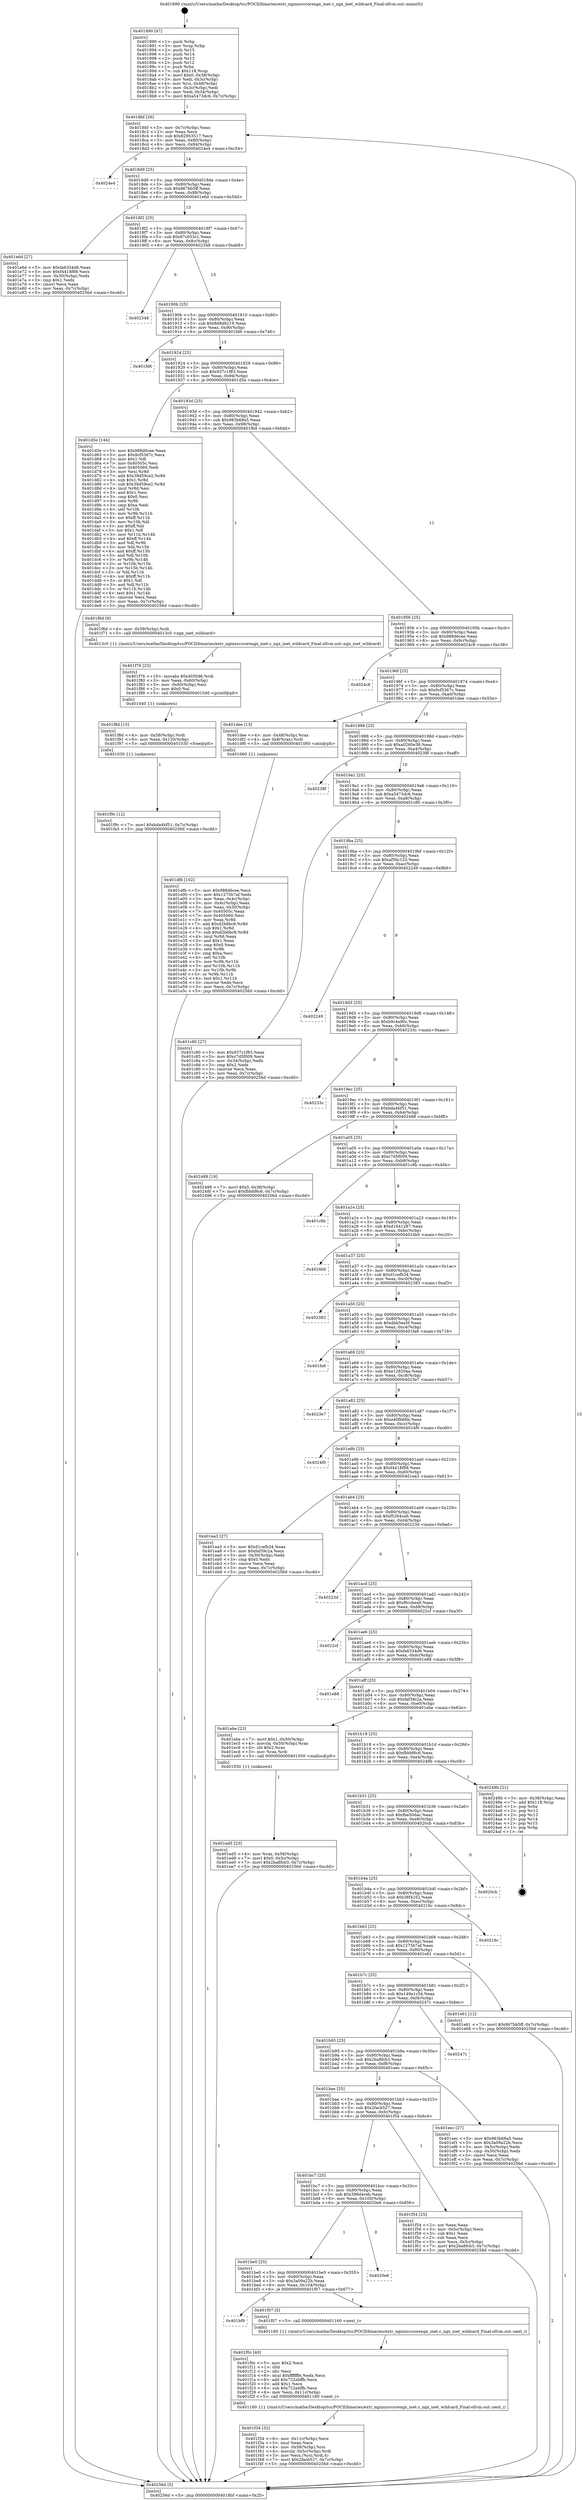 digraph "0x401890" {
  label = "0x401890 (/mnt/c/Users/mathe/Desktop/tcc/POCII/binaries/extr_nginxsrccorengx_inet.c_ngx_inet_wildcard_Final-ollvm.out::main(0))"
  labelloc = "t"
  node[shape=record]

  Entry [label="",width=0.3,height=0.3,shape=circle,fillcolor=black,style=filled]
  "0x4018bf" [label="{
     0x4018bf [26]\l
     | [instrs]\l
     &nbsp;&nbsp;0x4018bf \<+3\>: mov -0x7c(%rbp),%eax\l
     &nbsp;&nbsp;0x4018c2 \<+2\>: mov %eax,%ecx\l
     &nbsp;&nbsp;0x4018c4 \<+6\>: sub $0x82953517,%ecx\l
     &nbsp;&nbsp;0x4018ca \<+3\>: mov %eax,-0x80(%rbp)\l
     &nbsp;&nbsp;0x4018cd \<+6\>: mov %ecx,-0x84(%rbp)\l
     &nbsp;&nbsp;0x4018d3 \<+6\>: je 00000000004024e4 \<main+0xc54\>\l
  }"]
  "0x4024e4" [label="{
     0x4024e4\l
  }", style=dashed]
  "0x4018d9" [label="{
     0x4018d9 [25]\l
     | [instrs]\l
     &nbsp;&nbsp;0x4018d9 \<+5\>: jmp 00000000004018de \<main+0x4e\>\l
     &nbsp;&nbsp;0x4018de \<+3\>: mov -0x80(%rbp),%eax\l
     &nbsp;&nbsp;0x4018e1 \<+5\>: sub $0x867bb5ff,%eax\l
     &nbsp;&nbsp;0x4018e6 \<+6\>: mov %eax,-0x88(%rbp)\l
     &nbsp;&nbsp;0x4018ec \<+6\>: je 0000000000401e6d \<main+0x5dd\>\l
  }"]
  Exit [label="",width=0.3,height=0.3,shape=circle,fillcolor=black,style=filled,peripheries=2]
  "0x401e6d" [label="{
     0x401e6d [27]\l
     | [instrs]\l
     &nbsp;&nbsp;0x401e6d \<+5\>: mov $0xfa6334d6,%eax\l
     &nbsp;&nbsp;0x401e72 \<+5\>: mov $0xf4418f88,%ecx\l
     &nbsp;&nbsp;0x401e77 \<+3\>: mov -0x30(%rbp),%edx\l
     &nbsp;&nbsp;0x401e7a \<+3\>: cmp $0x1,%edx\l
     &nbsp;&nbsp;0x401e7d \<+3\>: cmovl %ecx,%eax\l
     &nbsp;&nbsp;0x401e80 \<+3\>: mov %eax,-0x7c(%rbp)\l
     &nbsp;&nbsp;0x401e83 \<+5\>: jmp 000000000040256d \<main+0xcdd\>\l
  }"]
  "0x4018f2" [label="{
     0x4018f2 [25]\l
     | [instrs]\l
     &nbsp;&nbsp;0x4018f2 \<+5\>: jmp 00000000004018f7 \<main+0x67\>\l
     &nbsp;&nbsp;0x4018f7 \<+3\>: mov -0x80(%rbp),%eax\l
     &nbsp;&nbsp;0x4018fa \<+5\>: sub $0x87c053c1,%eax\l
     &nbsp;&nbsp;0x4018ff \<+6\>: mov %eax,-0x8c(%rbp)\l
     &nbsp;&nbsp;0x401905 \<+6\>: je 0000000000402348 \<main+0xab8\>\l
  }"]
  "0x401f9c" [label="{
     0x401f9c [12]\l
     | [instrs]\l
     &nbsp;&nbsp;0x401f9c \<+7\>: movl $0xbda4bf51,-0x7c(%rbp)\l
     &nbsp;&nbsp;0x401fa3 \<+5\>: jmp 000000000040256d \<main+0xcdd\>\l
  }"]
  "0x402348" [label="{
     0x402348\l
  }", style=dashed]
  "0x40190b" [label="{
     0x40190b [25]\l
     | [instrs]\l
     &nbsp;&nbsp;0x40190b \<+5\>: jmp 0000000000401910 \<main+0x80\>\l
     &nbsp;&nbsp;0x401910 \<+3\>: mov -0x80(%rbp),%eax\l
     &nbsp;&nbsp;0x401913 \<+5\>: sub $0x8d8d8219,%eax\l
     &nbsp;&nbsp;0x401918 \<+6\>: mov %eax,-0x90(%rbp)\l
     &nbsp;&nbsp;0x40191e \<+6\>: je 0000000000401fd6 \<main+0x746\>\l
  }"]
  "0x401f8d" [label="{
     0x401f8d [15]\l
     | [instrs]\l
     &nbsp;&nbsp;0x401f8d \<+4\>: mov -0x58(%rbp),%rdi\l
     &nbsp;&nbsp;0x401f91 \<+6\>: mov %eax,-0x120(%rbp)\l
     &nbsp;&nbsp;0x401f97 \<+5\>: call 0000000000401030 \<free@plt\>\l
     | [calls]\l
     &nbsp;&nbsp;0x401030 \{1\} (unknown)\l
  }"]
  "0x401fd6" [label="{
     0x401fd6\l
  }", style=dashed]
  "0x401924" [label="{
     0x401924 [25]\l
     | [instrs]\l
     &nbsp;&nbsp;0x401924 \<+5\>: jmp 0000000000401929 \<main+0x99\>\l
     &nbsp;&nbsp;0x401929 \<+3\>: mov -0x80(%rbp),%eax\l
     &nbsp;&nbsp;0x40192c \<+5\>: sub $0x937c1f83,%eax\l
     &nbsp;&nbsp;0x401931 \<+6\>: mov %eax,-0x94(%rbp)\l
     &nbsp;&nbsp;0x401937 \<+6\>: je 0000000000401d5e \<main+0x4ce\>\l
  }"]
  "0x401f76" [label="{
     0x401f76 [23]\l
     | [instrs]\l
     &nbsp;&nbsp;0x401f76 \<+10\>: movabs $0x4030d6,%rdi\l
     &nbsp;&nbsp;0x401f80 \<+3\>: mov %eax,-0x60(%rbp)\l
     &nbsp;&nbsp;0x401f83 \<+3\>: mov -0x60(%rbp),%esi\l
     &nbsp;&nbsp;0x401f86 \<+2\>: mov $0x0,%al\l
     &nbsp;&nbsp;0x401f88 \<+5\>: call 0000000000401040 \<printf@plt\>\l
     | [calls]\l
     &nbsp;&nbsp;0x401040 \{1\} (unknown)\l
  }"]
  "0x401d5e" [label="{
     0x401d5e [144]\l
     | [instrs]\l
     &nbsp;&nbsp;0x401d5e \<+5\>: mov $0x988d6cee,%eax\l
     &nbsp;&nbsp;0x401d63 \<+5\>: mov $0x9cf5367c,%ecx\l
     &nbsp;&nbsp;0x401d68 \<+2\>: mov $0x1,%dl\l
     &nbsp;&nbsp;0x401d6a \<+7\>: mov 0x40505c,%esi\l
     &nbsp;&nbsp;0x401d71 \<+7\>: mov 0x405060,%edi\l
     &nbsp;&nbsp;0x401d78 \<+3\>: mov %esi,%r8d\l
     &nbsp;&nbsp;0x401d7b \<+7\>: add $0x39d59ce2,%r8d\l
     &nbsp;&nbsp;0x401d82 \<+4\>: sub $0x1,%r8d\l
     &nbsp;&nbsp;0x401d86 \<+7\>: sub $0x39d59ce2,%r8d\l
     &nbsp;&nbsp;0x401d8d \<+4\>: imul %r8d,%esi\l
     &nbsp;&nbsp;0x401d91 \<+3\>: and $0x1,%esi\l
     &nbsp;&nbsp;0x401d94 \<+3\>: cmp $0x0,%esi\l
     &nbsp;&nbsp;0x401d97 \<+4\>: sete %r9b\l
     &nbsp;&nbsp;0x401d9b \<+3\>: cmp $0xa,%edi\l
     &nbsp;&nbsp;0x401d9e \<+4\>: setl %r10b\l
     &nbsp;&nbsp;0x401da2 \<+3\>: mov %r9b,%r11b\l
     &nbsp;&nbsp;0x401da5 \<+4\>: xor $0xff,%r11b\l
     &nbsp;&nbsp;0x401da9 \<+3\>: mov %r10b,%bl\l
     &nbsp;&nbsp;0x401dac \<+3\>: xor $0xff,%bl\l
     &nbsp;&nbsp;0x401daf \<+3\>: xor $0x1,%dl\l
     &nbsp;&nbsp;0x401db2 \<+3\>: mov %r11b,%r14b\l
     &nbsp;&nbsp;0x401db5 \<+4\>: and $0xff,%r14b\l
     &nbsp;&nbsp;0x401db9 \<+3\>: and %dl,%r9b\l
     &nbsp;&nbsp;0x401dbc \<+3\>: mov %bl,%r15b\l
     &nbsp;&nbsp;0x401dbf \<+4\>: and $0xff,%r15b\l
     &nbsp;&nbsp;0x401dc3 \<+3\>: and %dl,%r10b\l
     &nbsp;&nbsp;0x401dc6 \<+3\>: or %r9b,%r14b\l
     &nbsp;&nbsp;0x401dc9 \<+3\>: or %r10b,%r15b\l
     &nbsp;&nbsp;0x401dcc \<+3\>: xor %r15b,%r14b\l
     &nbsp;&nbsp;0x401dcf \<+3\>: or %bl,%r11b\l
     &nbsp;&nbsp;0x401dd2 \<+4\>: xor $0xff,%r11b\l
     &nbsp;&nbsp;0x401dd6 \<+3\>: or $0x1,%dl\l
     &nbsp;&nbsp;0x401dd9 \<+3\>: and %dl,%r11b\l
     &nbsp;&nbsp;0x401ddc \<+3\>: or %r11b,%r14b\l
     &nbsp;&nbsp;0x401ddf \<+4\>: test $0x1,%r14b\l
     &nbsp;&nbsp;0x401de3 \<+3\>: cmovne %ecx,%eax\l
     &nbsp;&nbsp;0x401de6 \<+3\>: mov %eax,-0x7c(%rbp)\l
     &nbsp;&nbsp;0x401de9 \<+5\>: jmp 000000000040256d \<main+0xcdd\>\l
  }"]
  "0x40193d" [label="{
     0x40193d [25]\l
     | [instrs]\l
     &nbsp;&nbsp;0x40193d \<+5\>: jmp 0000000000401942 \<main+0xb2\>\l
     &nbsp;&nbsp;0x401942 \<+3\>: mov -0x80(%rbp),%eax\l
     &nbsp;&nbsp;0x401945 \<+5\>: sub $0x983b68a5,%eax\l
     &nbsp;&nbsp;0x40194a \<+6\>: mov %eax,-0x98(%rbp)\l
     &nbsp;&nbsp;0x401950 \<+6\>: je 0000000000401f6d \<main+0x6dd\>\l
  }"]
  "0x401f34" [label="{
     0x401f34 [32]\l
     | [instrs]\l
     &nbsp;&nbsp;0x401f34 \<+6\>: mov -0x11c(%rbp),%ecx\l
     &nbsp;&nbsp;0x401f3a \<+3\>: imul %eax,%ecx\l
     &nbsp;&nbsp;0x401f3d \<+4\>: mov -0x58(%rbp),%rsi\l
     &nbsp;&nbsp;0x401f41 \<+4\>: movslq -0x5c(%rbp),%rdi\l
     &nbsp;&nbsp;0x401f45 \<+3\>: mov %ecx,(%rsi,%rdi,4)\l
     &nbsp;&nbsp;0x401f48 \<+7\>: movl $0x2facb527,-0x7c(%rbp)\l
     &nbsp;&nbsp;0x401f4f \<+5\>: jmp 000000000040256d \<main+0xcdd\>\l
  }"]
  "0x401f6d" [label="{
     0x401f6d [9]\l
     | [instrs]\l
     &nbsp;&nbsp;0x401f6d \<+4\>: mov -0x58(%rbp),%rdi\l
     &nbsp;&nbsp;0x401f71 \<+5\>: call 00000000004013c0 \<ngx_inet_wildcard\>\l
     | [calls]\l
     &nbsp;&nbsp;0x4013c0 \{1\} (/mnt/c/Users/mathe/Desktop/tcc/POCII/binaries/extr_nginxsrccorengx_inet.c_ngx_inet_wildcard_Final-ollvm.out::ngx_inet_wildcard)\l
  }"]
  "0x401956" [label="{
     0x401956 [25]\l
     | [instrs]\l
     &nbsp;&nbsp;0x401956 \<+5\>: jmp 000000000040195b \<main+0xcb\>\l
     &nbsp;&nbsp;0x40195b \<+3\>: mov -0x80(%rbp),%eax\l
     &nbsp;&nbsp;0x40195e \<+5\>: sub $0x988d6cee,%eax\l
     &nbsp;&nbsp;0x401963 \<+6\>: mov %eax,-0x9c(%rbp)\l
     &nbsp;&nbsp;0x401969 \<+6\>: je 00000000004024c8 \<main+0xc38\>\l
  }"]
  "0x401f0c" [label="{
     0x401f0c [40]\l
     | [instrs]\l
     &nbsp;&nbsp;0x401f0c \<+5\>: mov $0x2,%ecx\l
     &nbsp;&nbsp;0x401f11 \<+1\>: cltd\l
     &nbsp;&nbsp;0x401f12 \<+2\>: idiv %ecx\l
     &nbsp;&nbsp;0x401f14 \<+6\>: imul $0xfffffffe,%edx,%ecx\l
     &nbsp;&nbsp;0x401f1a \<+6\>: add $0x722ebffb,%ecx\l
     &nbsp;&nbsp;0x401f20 \<+3\>: add $0x1,%ecx\l
     &nbsp;&nbsp;0x401f23 \<+6\>: sub $0x722ebffb,%ecx\l
     &nbsp;&nbsp;0x401f29 \<+6\>: mov %ecx,-0x11c(%rbp)\l
     &nbsp;&nbsp;0x401f2f \<+5\>: call 0000000000401160 \<next_i\>\l
     | [calls]\l
     &nbsp;&nbsp;0x401160 \{1\} (/mnt/c/Users/mathe/Desktop/tcc/POCII/binaries/extr_nginxsrccorengx_inet.c_ngx_inet_wildcard_Final-ollvm.out::next_i)\l
  }"]
  "0x4024c8" [label="{
     0x4024c8\l
  }", style=dashed]
  "0x40196f" [label="{
     0x40196f [25]\l
     | [instrs]\l
     &nbsp;&nbsp;0x40196f \<+5\>: jmp 0000000000401974 \<main+0xe4\>\l
     &nbsp;&nbsp;0x401974 \<+3\>: mov -0x80(%rbp),%eax\l
     &nbsp;&nbsp;0x401977 \<+5\>: sub $0x9cf5367c,%eax\l
     &nbsp;&nbsp;0x40197c \<+6\>: mov %eax,-0xa0(%rbp)\l
     &nbsp;&nbsp;0x401982 \<+6\>: je 0000000000401dee \<main+0x55e\>\l
  }"]
  "0x401bf9" [label="{
     0x401bf9\l
  }", style=dashed]
  "0x401dee" [label="{
     0x401dee [13]\l
     | [instrs]\l
     &nbsp;&nbsp;0x401dee \<+4\>: mov -0x48(%rbp),%rax\l
     &nbsp;&nbsp;0x401df2 \<+4\>: mov 0x8(%rax),%rdi\l
     &nbsp;&nbsp;0x401df6 \<+5\>: call 0000000000401060 \<atoi@plt\>\l
     | [calls]\l
     &nbsp;&nbsp;0x401060 \{1\} (unknown)\l
  }"]
  "0x401988" [label="{
     0x401988 [25]\l
     | [instrs]\l
     &nbsp;&nbsp;0x401988 \<+5\>: jmp 000000000040198d \<main+0xfd\>\l
     &nbsp;&nbsp;0x40198d \<+3\>: mov -0x80(%rbp),%eax\l
     &nbsp;&nbsp;0x401990 \<+5\>: sub $0xa0260e38,%eax\l
     &nbsp;&nbsp;0x401995 \<+6\>: mov %eax,-0xa4(%rbp)\l
     &nbsp;&nbsp;0x40199b \<+6\>: je 000000000040238f \<main+0xaff\>\l
  }"]
  "0x401f07" [label="{
     0x401f07 [5]\l
     | [instrs]\l
     &nbsp;&nbsp;0x401f07 \<+5\>: call 0000000000401160 \<next_i\>\l
     | [calls]\l
     &nbsp;&nbsp;0x401160 \{1\} (/mnt/c/Users/mathe/Desktop/tcc/POCII/binaries/extr_nginxsrccorengx_inet.c_ngx_inet_wildcard_Final-ollvm.out::next_i)\l
  }"]
  "0x40238f" [label="{
     0x40238f\l
  }", style=dashed]
  "0x4019a1" [label="{
     0x4019a1 [25]\l
     | [instrs]\l
     &nbsp;&nbsp;0x4019a1 \<+5\>: jmp 00000000004019a6 \<main+0x116\>\l
     &nbsp;&nbsp;0x4019a6 \<+3\>: mov -0x80(%rbp),%eax\l
     &nbsp;&nbsp;0x4019a9 \<+5\>: sub $0xa5473dc6,%eax\l
     &nbsp;&nbsp;0x4019ae \<+6\>: mov %eax,-0xa8(%rbp)\l
     &nbsp;&nbsp;0x4019b4 \<+6\>: je 0000000000401c80 \<main+0x3f0\>\l
  }"]
  "0x401be0" [label="{
     0x401be0 [25]\l
     | [instrs]\l
     &nbsp;&nbsp;0x401be0 \<+5\>: jmp 0000000000401be5 \<main+0x355\>\l
     &nbsp;&nbsp;0x401be5 \<+3\>: mov -0x80(%rbp),%eax\l
     &nbsp;&nbsp;0x401be8 \<+5\>: sub $0x3a09a22b,%eax\l
     &nbsp;&nbsp;0x401bed \<+6\>: mov %eax,-0x104(%rbp)\l
     &nbsp;&nbsp;0x401bf3 \<+6\>: je 0000000000401f07 \<main+0x677\>\l
  }"]
  "0x401c80" [label="{
     0x401c80 [27]\l
     | [instrs]\l
     &nbsp;&nbsp;0x401c80 \<+5\>: mov $0x937c1f83,%eax\l
     &nbsp;&nbsp;0x401c85 \<+5\>: mov $0xc7d5f009,%ecx\l
     &nbsp;&nbsp;0x401c8a \<+3\>: mov -0x34(%rbp),%edx\l
     &nbsp;&nbsp;0x401c8d \<+3\>: cmp $0x2,%edx\l
     &nbsp;&nbsp;0x401c90 \<+3\>: cmovne %ecx,%eax\l
     &nbsp;&nbsp;0x401c93 \<+3\>: mov %eax,-0x7c(%rbp)\l
     &nbsp;&nbsp;0x401c96 \<+5\>: jmp 000000000040256d \<main+0xcdd\>\l
  }"]
  "0x4019ba" [label="{
     0x4019ba [25]\l
     | [instrs]\l
     &nbsp;&nbsp;0x4019ba \<+5\>: jmp 00000000004019bf \<main+0x12f\>\l
     &nbsp;&nbsp;0x4019bf \<+3\>: mov -0x80(%rbp),%eax\l
     &nbsp;&nbsp;0x4019c2 \<+5\>: sub $0xaf56c125,%eax\l
     &nbsp;&nbsp;0x4019c7 \<+6\>: mov %eax,-0xac(%rbp)\l
     &nbsp;&nbsp;0x4019cd \<+6\>: je 0000000000402249 \<main+0x9b9\>\l
  }"]
  "0x40256d" [label="{
     0x40256d [5]\l
     | [instrs]\l
     &nbsp;&nbsp;0x40256d \<+5\>: jmp 00000000004018bf \<main+0x2f\>\l
  }"]
  "0x401890" [label="{
     0x401890 [47]\l
     | [instrs]\l
     &nbsp;&nbsp;0x401890 \<+1\>: push %rbp\l
     &nbsp;&nbsp;0x401891 \<+3\>: mov %rsp,%rbp\l
     &nbsp;&nbsp;0x401894 \<+2\>: push %r15\l
     &nbsp;&nbsp;0x401896 \<+2\>: push %r14\l
     &nbsp;&nbsp;0x401898 \<+2\>: push %r13\l
     &nbsp;&nbsp;0x40189a \<+2\>: push %r12\l
     &nbsp;&nbsp;0x40189c \<+1\>: push %rbx\l
     &nbsp;&nbsp;0x40189d \<+7\>: sub $0x118,%rsp\l
     &nbsp;&nbsp;0x4018a4 \<+7\>: movl $0x0,-0x38(%rbp)\l
     &nbsp;&nbsp;0x4018ab \<+3\>: mov %edi,-0x3c(%rbp)\l
     &nbsp;&nbsp;0x4018ae \<+4\>: mov %rsi,-0x48(%rbp)\l
     &nbsp;&nbsp;0x4018b2 \<+3\>: mov -0x3c(%rbp),%edi\l
     &nbsp;&nbsp;0x4018b5 \<+3\>: mov %edi,-0x34(%rbp)\l
     &nbsp;&nbsp;0x4018b8 \<+7\>: movl $0xa5473dc6,-0x7c(%rbp)\l
  }"]
  "0x401dfb" [label="{
     0x401dfb [102]\l
     | [instrs]\l
     &nbsp;&nbsp;0x401dfb \<+5\>: mov $0x988d6cee,%ecx\l
     &nbsp;&nbsp;0x401e00 \<+5\>: mov $0x1275b7af,%edx\l
     &nbsp;&nbsp;0x401e05 \<+3\>: mov %eax,-0x4c(%rbp)\l
     &nbsp;&nbsp;0x401e08 \<+3\>: mov -0x4c(%rbp),%eax\l
     &nbsp;&nbsp;0x401e0b \<+3\>: mov %eax,-0x30(%rbp)\l
     &nbsp;&nbsp;0x401e0e \<+7\>: mov 0x40505c,%eax\l
     &nbsp;&nbsp;0x401e15 \<+7\>: mov 0x405060,%esi\l
     &nbsp;&nbsp;0x401e1c \<+3\>: mov %eax,%r8d\l
     &nbsp;&nbsp;0x401e1f \<+7\>: add $0xd2b6bc9,%r8d\l
     &nbsp;&nbsp;0x401e26 \<+4\>: sub $0x1,%r8d\l
     &nbsp;&nbsp;0x401e2a \<+7\>: sub $0xd2b6bc9,%r8d\l
     &nbsp;&nbsp;0x401e31 \<+4\>: imul %r8d,%eax\l
     &nbsp;&nbsp;0x401e35 \<+3\>: and $0x1,%eax\l
     &nbsp;&nbsp;0x401e38 \<+3\>: cmp $0x0,%eax\l
     &nbsp;&nbsp;0x401e3b \<+4\>: sete %r9b\l
     &nbsp;&nbsp;0x401e3f \<+3\>: cmp $0xa,%esi\l
     &nbsp;&nbsp;0x401e42 \<+4\>: setl %r10b\l
     &nbsp;&nbsp;0x401e46 \<+3\>: mov %r9b,%r11b\l
     &nbsp;&nbsp;0x401e49 \<+3\>: and %r10b,%r11b\l
     &nbsp;&nbsp;0x401e4c \<+3\>: xor %r10b,%r9b\l
     &nbsp;&nbsp;0x401e4f \<+3\>: or %r9b,%r11b\l
     &nbsp;&nbsp;0x401e52 \<+4\>: test $0x1,%r11b\l
     &nbsp;&nbsp;0x401e56 \<+3\>: cmovne %edx,%ecx\l
     &nbsp;&nbsp;0x401e59 \<+3\>: mov %ecx,-0x7c(%rbp)\l
     &nbsp;&nbsp;0x401e5c \<+5\>: jmp 000000000040256d \<main+0xcdd\>\l
  }"]
  "0x4020e6" [label="{
     0x4020e6\l
  }", style=dashed]
  "0x402249" [label="{
     0x402249\l
  }", style=dashed]
  "0x4019d3" [label="{
     0x4019d3 [25]\l
     | [instrs]\l
     &nbsp;&nbsp;0x4019d3 \<+5\>: jmp 00000000004019d8 \<main+0x148\>\l
     &nbsp;&nbsp;0x4019d8 \<+3\>: mov -0x80(%rbp),%eax\l
     &nbsp;&nbsp;0x4019db \<+5\>: sub $0xb9c4a90c,%eax\l
     &nbsp;&nbsp;0x4019e0 \<+6\>: mov %eax,-0xb0(%rbp)\l
     &nbsp;&nbsp;0x4019e6 \<+6\>: je 000000000040233c \<main+0xaac\>\l
  }"]
  "0x401bc7" [label="{
     0x401bc7 [25]\l
     | [instrs]\l
     &nbsp;&nbsp;0x401bc7 \<+5\>: jmp 0000000000401bcc \<main+0x33c\>\l
     &nbsp;&nbsp;0x401bcc \<+3\>: mov -0x80(%rbp),%eax\l
     &nbsp;&nbsp;0x401bcf \<+5\>: sub $0x396d4ceb,%eax\l
     &nbsp;&nbsp;0x401bd4 \<+6\>: mov %eax,-0x100(%rbp)\l
     &nbsp;&nbsp;0x401bda \<+6\>: je 00000000004020e6 \<main+0x856\>\l
  }"]
  "0x40233c" [label="{
     0x40233c\l
  }", style=dashed]
  "0x4019ec" [label="{
     0x4019ec [25]\l
     | [instrs]\l
     &nbsp;&nbsp;0x4019ec \<+5\>: jmp 00000000004019f1 \<main+0x161\>\l
     &nbsp;&nbsp;0x4019f1 \<+3\>: mov -0x80(%rbp),%eax\l
     &nbsp;&nbsp;0x4019f4 \<+5\>: sub $0xbda4bf51,%eax\l
     &nbsp;&nbsp;0x4019f9 \<+6\>: mov %eax,-0xb4(%rbp)\l
     &nbsp;&nbsp;0x4019ff \<+6\>: je 0000000000402488 \<main+0xbf8\>\l
  }"]
  "0x401f54" [label="{
     0x401f54 [25]\l
     | [instrs]\l
     &nbsp;&nbsp;0x401f54 \<+2\>: xor %eax,%eax\l
     &nbsp;&nbsp;0x401f56 \<+3\>: mov -0x5c(%rbp),%ecx\l
     &nbsp;&nbsp;0x401f59 \<+3\>: sub $0x1,%eax\l
     &nbsp;&nbsp;0x401f5c \<+2\>: sub %eax,%ecx\l
     &nbsp;&nbsp;0x401f5e \<+3\>: mov %ecx,-0x5c(%rbp)\l
     &nbsp;&nbsp;0x401f61 \<+7\>: movl $0x2ba8fcb3,-0x7c(%rbp)\l
     &nbsp;&nbsp;0x401f68 \<+5\>: jmp 000000000040256d \<main+0xcdd\>\l
  }"]
  "0x402488" [label="{
     0x402488 [19]\l
     | [instrs]\l
     &nbsp;&nbsp;0x402488 \<+7\>: movl $0x0,-0x38(%rbp)\l
     &nbsp;&nbsp;0x40248f \<+7\>: movl $0xfbbbf6c6,-0x7c(%rbp)\l
     &nbsp;&nbsp;0x402496 \<+5\>: jmp 000000000040256d \<main+0xcdd\>\l
  }"]
  "0x401a05" [label="{
     0x401a05 [25]\l
     | [instrs]\l
     &nbsp;&nbsp;0x401a05 \<+5\>: jmp 0000000000401a0a \<main+0x17a\>\l
     &nbsp;&nbsp;0x401a0a \<+3\>: mov -0x80(%rbp),%eax\l
     &nbsp;&nbsp;0x401a0d \<+5\>: sub $0xc7d5f009,%eax\l
     &nbsp;&nbsp;0x401a12 \<+6\>: mov %eax,-0xb8(%rbp)\l
     &nbsp;&nbsp;0x401a18 \<+6\>: je 0000000000401c9b \<main+0x40b\>\l
  }"]
  "0x401bae" [label="{
     0x401bae [25]\l
     | [instrs]\l
     &nbsp;&nbsp;0x401bae \<+5\>: jmp 0000000000401bb3 \<main+0x323\>\l
     &nbsp;&nbsp;0x401bb3 \<+3\>: mov -0x80(%rbp),%eax\l
     &nbsp;&nbsp;0x401bb6 \<+5\>: sub $0x2facb527,%eax\l
     &nbsp;&nbsp;0x401bbb \<+6\>: mov %eax,-0xfc(%rbp)\l
     &nbsp;&nbsp;0x401bc1 \<+6\>: je 0000000000401f54 \<main+0x6c4\>\l
  }"]
  "0x401c9b" [label="{
     0x401c9b\l
  }", style=dashed]
  "0x401a1e" [label="{
     0x401a1e [25]\l
     | [instrs]\l
     &nbsp;&nbsp;0x401a1e \<+5\>: jmp 0000000000401a23 \<main+0x193\>\l
     &nbsp;&nbsp;0x401a23 \<+3\>: mov -0x80(%rbp),%eax\l
     &nbsp;&nbsp;0x401a26 \<+5\>: sub $0xd1641287,%eax\l
     &nbsp;&nbsp;0x401a2b \<+6\>: mov %eax,-0xbc(%rbp)\l
     &nbsp;&nbsp;0x401a31 \<+6\>: je 00000000004024b0 \<main+0xc20\>\l
  }"]
  "0x401eec" [label="{
     0x401eec [27]\l
     | [instrs]\l
     &nbsp;&nbsp;0x401eec \<+5\>: mov $0x983b68a5,%eax\l
     &nbsp;&nbsp;0x401ef1 \<+5\>: mov $0x3a09a22b,%ecx\l
     &nbsp;&nbsp;0x401ef6 \<+3\>: mov -0x5c(%rbp),%edx\l
     &nbsp;&nbsp;0x401ef9 \<+3\>: cmp -0x50(%rbp),%edx\l
     &nbsp;&nbsp;0x401efc \<+3\>: cmovl %ecx,%eax\l
     &nbsp;&nbsp;0x401eff \<+3\>: mov %eax,-0x7c(%rbp)\l
     &nbsp;&nbsp;0x401f02 \<+5\>: jmp 000000000040256d \<main+0xcdd\>\l
  }"]
  "0x4024b0" [label="{
     0x4024b0\l
  }", style=dashed]
  "0x401a37" [label="{
     0x401a37 [25]\l
     | [instrs]\l
     &nbsp;&nbsp;0x401a37 \<+5\>: jmp 0000000000401a3c \<main+0x1ac\>\l
     &nbsp;&nbsp;0x401a3c \<+3\>: mov -0x80(%rbp),%eax\l
     &nbsp;&nbsp;0x401a3f \<+5\>: sub $0xd1cefb34,%eax\l
     &nbsp;&nbsp;0x401a44 \<+6\>: mov %eax,-0xc0(%rbp)\l
     &nbsp;&nbsp;0x401a4a \<+6\>: je 0000000000402383 \<main+0xaf3\>\l
  }"]
  "0x401b95" [label="{
     0x401b95 [25]\l
     | [instrs]\l
     &nbsp;&nbsp;0x401b95 \<+5\>: jmp 0000000000401b9a \<main+0x30a\>\l
     &nbsp;&nbsp;0x401b9a \<+3\>: mov -0x80(%rbp),%eax\l
     &nbsp;&nbsp;0x401b9d \<+5\>: sub $0x2ba8fcb3,%eax\l
     &nbsp;&nbsp;0x401ba2 \<+6\>: mov %eax,-0xf8(%rbp)\l
     &nbsp;&nbsp;0x401ba8 \<+6\>: je 0000000000401eec \<main+0x65c\>\l
  }"]
  "0x402383" [label="{
     0x402383\l
  }", style=dashed]
  "0x401a50" [label="{
     0x401a50 [25]\l
     | [instrs]\l
     &nbsp;&nbsp;0x401a50 \<+5\>: jmp 0000000000401a55 \<main+0x1c5\>\l
     &nbsp;&nbsp;0x401a55 \<+3\>: mov -0x80(%rbp),%eax\l
     &nbsp;&nbsp;0x401a58 \<+5\>: sub $0xdbb5ea5f,%eax\l
     &nbsp;&nbsp;0x401a5d \<+6\>: mov %eax,-0xc4(%rbp)\l
     &nbsp;&nbsp;0x401a63 \<+6\>: je 0000000000401fa8 \<main+0x718\>\l
  }"]
  "0x40247c" [label="{
     0x40247c\l
  }", style=dashed]
  "0x401fa8" [label="{
     0x401fa8\l
  }", style=dashed]
  "0x401a69" [label="{
     0x401a69 [25]\l
     | [instrs]\l
     &nbsp;&nbsp;0x401a69 \<+5\>: jmp 0000000000401a6e \<main+0x1de\>\l
     &nbsp;&nbsp;0x401a6e \<+3\>: mov -0x80(%rbp),%eax\l
     &nbsp;&nbsp;0x401a71 \<+5\>: sub $0xe12820aa,%eax\l
     &nbsp;&nbsp;0x401a76 \<+6\>: mov %eax,-0xc8(%rbp)\l
     &nbsp;&nbsp;0x401a7c \<+6\>: je 00000000004023e7 \<main+0xb57\>\l
  }"]
  "0x401ed5" [label="{
     0x401ed5 [23]\l
     | [instrs]\l
     &nbsp;&nbsp;0x401ed5 \<+4\>: mov %rax,-0x58(%rbp)\l
     &nbsp;&nbsp;0x401ed9 \<+7\>: movl $0x0,-0x5c(%rbp)\l
     &nbsp;&nbsp;0x401ee0 \<+7\>: movl $0x2ba8fcb3,-0x7c(%rbp)\l
     &nbsp;&nbsp;0x401ee7 \<+5\>: jmp 000000000040256d \<main+0xcdd\>\l
  }"]
  "0x4023e7" [label="{
     0x4023e7\l
  }", style=dashed]
  "0x401a82" [label="{
     0x401a82 [25]\l
     | [instrs]\l
     &nbsp;&nbsp;0x401a82 \<+5\>: jmp 0000000000401a87 \<main+0x1f7\>\l
     &nbsp;&nbsp;0x401a87 \<+3\>: mov -0x80(%rbp),%eax\l
     &nbsp;&nbsp;0x401a8a \<+5\>: sub $0xe40fb66b,%eax\l
     &nbsp;&nbsp;0x401a8f \<+6\>: mov %eax,-0xcc(%rbp)\l
     &nbsp;&nbsp;0x401a95 \<+6\>: je 00000000004024f0 \<main+0xc60\>\l
  }"]
  "0x401b7c" [label="{
     0x401b7c [25]\l
     | [instrs]\l
     &nbsp;&nbsp;0x401b7c \<+5\>: jmp 0000000000401b81 \<main+0x2f1\>\l
     &nbsp;&nbsp;0x401b81 \<+3\>: mov -0x80(%rbp),%eax\l
     &nbsp;&nbsp;0x401b84 \<+5\>: sub $0x149a1c54,%eax\l
     &nbsp;&nbsp;0x401b89 \<+6\>: mov %eax,-0xf4(%rbp)\l
     &nbsp;&nbsp;0x401b8f \<+6\>: je 000000000040247c \<main+0xbec\>\l
  }"]
  "0x4024f0" [label="{
     0x4024f0\l
  }", style=dashed]
  "0x401a9b" [label="{
     0x401a9b [25]\l
     | [instrs]\l
     &nbsp;&nbsp;0x401a9b \<+5\>: jmp 0000000000401aa0 \<main+0x210\>\l
     &nbsp;&nbsp;0x401aa0 \<+3\>: mov -0x80(%rbp),%eax\l
     &nbsp;&nbsp;0x401aa3 \<+5\>: sub $0xf4418f88,%eax\l
     &nbsp;&nbsp;0x401aa8 \<+6\>: mov %eax,-0xd0(%rbp)\l
     &nbsp;&nbsp;0x401aae \<+6\>: je 0000000000401ea3 \<main+0x613\>\l
  }"]
  "0x401e61" [label="{
     0x401e61 [12]\l
     | [instrs]\l
     &nbsp;&nbsp;0x401e61 \<+7\>: movl $0x867bb5ff,-0x7c(%rbp)\l
     &nbsp;&nbsp;0x401e68 \<+5\>: jmp 000000000040256d \<main+0xcdd\>\l
  }"]
  "0x401ea3" [label="{
     0x401ea3 [27]\l
     | [instrs]\l
     &nbsp;&nbsp;0x401ea3 \<+5\>: mov $0xd1cefb34,%eax\l
     &nbsp;&nbsp;0x401ea8 \<+5\>: mov $0xfaf39c2a,%ecx\l
     &nbsp;&nbsp;0x401ead \<+3\>: mov -0x30(%rbp),%edx\l
     &nbsp;&nbsp;0x401eb0 \<+3\>: cmp $0x0,%edx\l
     &nbsp;&nbsp;0x401eb3 \<+3\>: cmove %ecx,%eax\l
     &nbsp;&nbsp;0x401eb6 \<+3\>: mov %eax,-0x7c(%rbp)\l
     &nbsp;&nbsp;0x401eb9 \<+5\>: jmp 000000000040256d \<main+0xcdd\>\l
  }"]
  "0x401ab4" [label="{
     0x401ab4 [25]\l
     | [instrs]\l
     &nbsp;&nbsp;0x401ab4 \<+5\>: jmp 0000000000401ab9 \<main+0x229\>\l
     &nbsp;&nbsp;0x401ab9 \<+3\>: mov -0x80(%rbp),%eax\l
     &nbsp;&nbsp;0x401abc \<+5\>: sub $0xf5264ca6,%eax\l
     &nbsp;&nbsp;0x401ac1 \<+6\>: mov %eax,-0xd4(%rbp)\l
     &nbsp;&nbsp;0x401ac7 \<+6\>: je 000000000040223d \<main+0x9ad\>\l
  }"]
  "0x401b63" [label="{
     0x401b63 [25]\l
     | [instrs]\l
     &nbsp;&nbsp;0x401b63 \<+5\>: jmp 0000000000401b68 \<main+0x2d8\>\l
     &nbsp;&nbsp;0x401b68 \<+3\>: mov -0x80(%rbp),%eax\l
     &nbsp;&nbsp;0x401b6b \<+5\>: sub $0x1275b7af,%eax\l
     &nbsp;&nbsp;0x401b70 \<+6\>: mov %eax,-0xf0(%rbp)\l
     &nbsp;&nbsp;0x401b76 \<+6\>: je 0000000000401e61 \<main+0x5d1\>\l
  }"]
  "0x40223d" [label="{
     0x40223d\l
  }", style=dashed]
  "0x401acd" [label="{
     0x401acd [25]\l
     | [instrs]\l
     &nbsp;&nbsp;0x401acd \<+5\>: jmp 0000000000401ad2 \<main+0x242\>\l
     &nbsp;&nbsp;0x401ad2 \<+3\>: mov -0x80(%rbp),%eax\l
     &nbsp;&nbsp;0x401ad5 \<+5\>: sub $0xf6ccbea9,%eax\l
     &nbsp;&nbsp;0x401ada \<+6\>: mov %eax,-0xd8(%rbp)\l
     &nbsp;&nbsp;0x401ae0 \<+6\>: je 00000000004022cf \<main+0xa3f\>\l
  }"]
  "0x40216c" [label="{
     0x40216c\l
  }", style=dashed]
  "0x4022cf" [label="{
     0x4022cf\l
  }", style=dashed]
  "0x401ae6" [label="{
     0x401ae6 [25]\l
     | [instrs]\l
     &nbsp;&nbsp;0x401ae6 \<+5\>: jmp 0000000000401aeb \<main+0x25b\>\l
     &nbsp;&nbsp;0x401aeb \<+3\>: mov -0x80(%rbp),%eax\l
     &nbsp;&nbsp;0x401aee \<+5\>: sub $0xfa6334d6,%eax\l
     &nbsp;&nbsp;0x401af3 \<+6\>: mov %eax,-0xdc(%rbp)\l
     &nbsp;&nbsp;0x401af9 \<+6\>: je 0000000000401e88 \<main+0x5f8\>\l
  }"]
  "0x401b4a" [label="{
     0x401b4a [25]\l
     | [instrs]\l
     &nbsp;&nbsp;0x401b4a \<+5\>: jmp 0000000000401b4f \<main+0x2bf\>\l
     &nbsp;&nbsp;0x401b4f \<+3\>: mov -0x80(%rbp),%eax\l
     &nbsp;&nbsp;0x401b52 \<+5\>: sub $0x38f4252,%eax\l
     &nbsp;&nbsp;0x401b57 \<+6\>: mov %eax,-0xec(%rbp)\l
     &nbsp;&nbsp;0x401b5d \<+6\>: je 000000000040216c \<main+0x8dc\>\l
  }"]
  "0x401e88" [label="{
     0x401e88\l
  }", style=dashed]
  "0x401aff" [label="{
     0x401aff [25]\l
     | [instrs]\l
     &nbsp;&nbsp;0x401aff \<+5\>: jmp 0000000000401b04 \<main+0x274\>\l
     &nbsp;&nbsp;0x401b04 \<+3\>: mov -0x80(%rbp),%eax\l
     &nbsp;&nbsp;0x401b07 \<+5\>: sub $0xfaf39c2a,%eax\l
     &nbsp;&nbsp;0x401b0c \<+6\>: mov %eax,-0xe0(%rbp)\l
     &nbsp;&nbsp;0x401b12 \<+6\>: je 0000000000401ebe \<main+0x62e\>\l
  }"]
  "0x4020cb" [label="{
     0x4020cb\l
  }", style=dashed]
  "0x401ebe" [label="{
     0x401ebe [23]\l
     | [instrs]\l
     &nbsp;&nbsp;0x401ebe \<+7\>: movl $0x1,-0x50(%rbp)\l
     &nbsp;&nbsp;0x401ec5 \<+4\>: movslq -0x50(%rbp),%rax\l
     &nbsp;&nbsp;0x401ec9 \<+4\>: shl $0x2,%rax\l
     &nbsp;&nbsp;0x401ecd \<+3\>: mov %rax,%rdi\l
     &nbsp;&nbsp;0x401ed0 \<+5\>: call 0000000000401050 \<malloc@plt\>\l
     | [calls]\l
     &nbsp;&nbsp;0x401050 \{1\} (unknown)\l
  }"]
  "0x401b18" [label="{
     0x401b18 [25]\l
     | [instrs]\l
     &nbsp;&nbsp;0x401b18 \<+5\>: jmp 0000000000401b1d \<main+0x28d\>\l
     &nbsp;&nbsp;0x401b1d \<+3\>: mov -0x80(%rbp),%eax\l
     &nbsp;&nbsp;0x401b20 \<+5\>: sub $0xfbbbf6c6,%eax\l
     &nbsp;&nbsp;0x401b25 \<+6\>: mov %eax,-0xe4(%rbp)\l
     &nbsp;&nbsp;0x401b2b \<+6\>: je 000000000040249b \<main+0xc0b\>\l
  }"]
  "0x401b31" [label="{
     0x401b31 [25]\l
     | [instrs]\l
     &nbsp;&nbsp;0x401b31 \<+5\>: jmp 0000000000401b36 \<main+0x2a6\>\l
     &nbsp;&nbsp;0x401b36 \<+3\>: mov -0x80(%rbp),%eax\l
     &nbsp;&nbsp;0x401b39 \<+5\>: sub $0xfbe50dac,%eax\l
     &nbsp;&nbsp;0x401b3e \<+6\>: mov %eax,-0xe8(%rbp)\l
     &nbsp;&nbsp;0x401b44 \<+6\>: je 00000000004020cb \<main+0x83b\>\l
  }"]
  "0x40249b" [label="{
     0x40249b [21]\l
     | [instrs]\l
     &nbsp;&nbsp;0x40249b \<+3\>: mov -0x38(%rbp),%eax\l
     &nbsp;&nbsp;0x40249e \<+7\>: add $0x118,%rsp\l
     &nbsp;&nbsp;0x4024a5 \<+1\>: pop %rbx\l
     &nbsp;&nbsp;0x4024a6 \<+2\>: pop %r12\l
     &nbsp;&nbsp;0x4024a8 \<+2\>: pop %r13\l
     &nbsp;&nbsp;0x4024aa \<+2\>: pop %r14\l
     &nbsp;&nbsp;0x4024ac \<+2\>: pop %r15\l
     &nbsp;&nbsp;0x4024ae \<+1\>: pop %rbp\l
     &nbsp;&nbsp;0x4024af \<+1\>: ret\l
  }"]
  Entry -> "0x401890" [label=" 1"]
  "0x4018bf" -> "0x4024e4" [label=" 0"]
  "0x4018bf" -> "0x4018d9" [label=" 14"]
  "0x40249b" -> Exit [label=" 1"]
  "0x4018d9" -> "0x401e6d" [label=" 1"]
  "0x4018d9" -> "0x4018f2" [label=" 13"]
  "0x402488" -> "0x40256d" [label=" 1"]
  "0x4018f2" -> "0x402348" [label=" 0"]
  "0x4018f2" -> "0x40190b" [label=" 13"]
  "0x401f9c" -> "0x40256d" [label=" 1"]
  "0x40190b" -> "0x401fd6" [label=" 0"]
  "0x40190b" -> "0x401924" [label=" 13"]
  "0x401f8d" -> "0x401f9c" [label=" 1"]
  "0x401924" -> "0x401d5e" [label=" 1"]
  "0x401924" -> "0x40193d" [label=" 12"]
  "0x401f76" -> "0x401f8d" [label=" 1"]
  "0x40193d" -> "0x401f6d" [label=" 1"]
  "0x40193d" -> "0x401956" [label=" 11"]
  "0x401f6d" -> "0x401f76" [label=" 1"]
  "0x401956" -> "0x4024c8" [label=" 0"]
  "0x401956" -> "0x40196f" [label=" 11"]
  "0x401f54" -> "0x40256d" [label=" 1"]
  "0x40196f" -> "0x401dee" [label=" 1"]
  "0x40196f" -> "0x401988" [label=" 10"]
  "0x401f34" -> "0x40256d" [label=" 1"]
  "0x401988" -> "0x40238f" [label=" 0"]
  "0x401988" -> "0x4019a1" [label=" 10"]
  "0x401f0c" -> "0x401f34" [label=" 1"]
  "0x4019a1" -> "0x401c80" [label=" 1"]
  "0x4019a1" -> "0x4019ba" [label=" 9"]
  "0x401c80" -> "0x40256d" [label=" 1"]
  "0x401890" -> "0x4018bf" [label=" 1"]
  "0x40256d" -> "0x4018bf" [label=" 13"]
  "0x401d5e" -> "0x40256d" [label=" 1"]
  "0x401dee" -> "0x401dfb" [label=" 1"]
  "0x401dfb" -> "0x40256d" [label=" 1"]
  "0x401be0" -> "0x401bf9" [label=" 0"]
  "0x4019ba" -> "0x402249" [label=" 0"]
  "0x4019ba" -> "0x4019d3" [label=" 9"]
  "0x401be0" -> "0x401f07" [label=" 1"]
  "0x4019d3" -> "0x40233c" [label=" 0"]
  "0x4019d3" -> "0x4019ec" [label=" 9"]
  "0x401bc7" -> "0x401be0" [label=" 1"]
  "0x4019ec" -> "0x402488" [label=" 1"]
  "0x4019ec" -> "0x401a05" [label=" 8"]
  "0x401bc7" -> "0x4020e6" [label=" 0"]
  "0x401a05" -> "0x401c9b" [label=" 0"]
  "0x401a05" -> "0x401a1e" [label=" 8"]
  "0x401bae" -> "0x401bc7" [label=" 1"]
  "0x401a1e" -> "0x4024b0" [label=" 0"]
  "0x401a1e" -> "0x401a37" [label=" 8"]
  "0x401bae" -> "0x401f54" [label=" 1"]
  "0x401a37" -> "0x402383" [label=" 0"]
  "0x401a37" -> "0x401a50" [label=" 8"]
  "0x401eec" -> "0x40256d" [label=" 2"]
  "0x401a50" -> "0x401fa8" [label=" 0"]
  "0x401a50" -> "0x401a69" [label=" 8"]
  "0x401b95" -> "0x401bae" [label=" 2"]
  "0x401a69" -> "0x4023e7" [label=" 0"]
  "0x401a69" -> "0x401a82" [label=" 8"]
  "0x401f07" -> "0x401f0c" [label=" 1"]
  "0x401a82" -> "0x4024f0" [label=" 0"]
  "0x401a82" -> "0x401a9b" [label=" 8"]
  "0x401b7c" -> "0x401b95" [label=" 4"]
  "0x401a9b" -> "0x401ea3" [label=" 1"]
  "0x401a9b" -> "0x401ab4" [label=" 7"]
  "0x401b7c" -> "0x40247c" [label=" 0"]
  "0x401ab4" -> "0x40223d" [label=" 0"]
  "0x401ab4" -> "0x401acd" [label=" 7"]
  "0x401ed5" -> "0x40256d" [label=" 1"]
  "0x401acd" -> "0x4022cf" [label=" 0"]
  "0x401acd" -> "0x401ae6" [label=" 7"]
  "0x401ebe" -> "0x401ed5" [label=" 1"]
  "0x401ae6" -> "0x401e88" [label=" 0"]
  "0x401ae6" -> "0x401aff" [label=" 7"]
  "0x401e6d" -> "0x40256d" [label=" 1"]
  "0x401aff" -> "0x401ebe" [label=" 1"]
  "0x401aff" -> "0x401b18" [label=" 6"]
  "0x401e61" -> "0x40256d" [label=" 1"]
  "0x401b18" -> "0x40249b" [label=" 1"]
  "0x401b18" -> "0x401b31" [label=" 5"]
  "0x401b63" -> "0x401b7c" [label=" 4"]
  "0x401b31" -> "0x4020cb" [label=" 0"]
  "0x401b31" -> "0x401b4a" [label=" 5"]
  "0x401ea3" -> "0x40256d" [label=" 1"]
  "0x401b4a" -> "0x40216c" [label=" 0"]
  "0x401b4a" -> "0x401b63" [label=" 5"]
  "0x401b95" -> "0x401eec" [label=" 2"]
  "0x401b63" -> "0x401e61" [label=" 1"]
}
